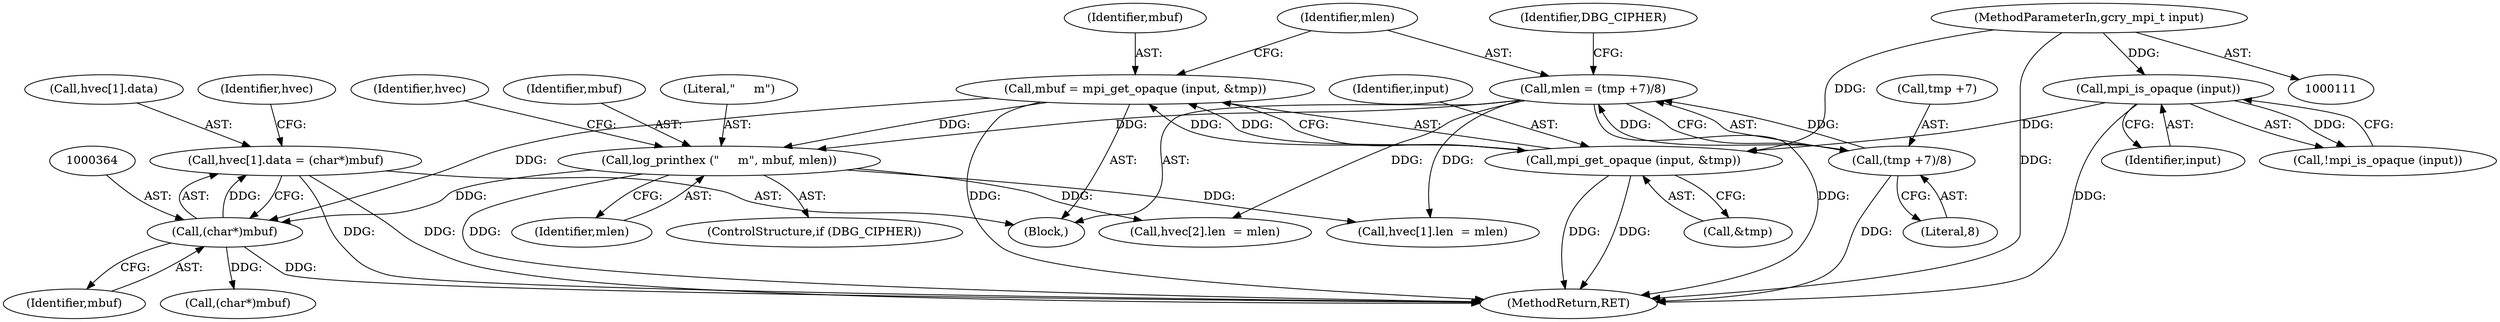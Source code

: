 digraph "0_gnupg_5a22de904a0a366ae79f03ff1e13a1232a89e26b@array" {
"1000357" [label="(Call,hvec[1].data = (char*)mbuf)"];
"1000363" [label="(Call,(char*)mbuf)"];
"1000332" [label="(Call,log_printhex (\"     m\", mbuf, mlen))"];
"1000317" [label="(Call,mbuf = mpi_get_opaque (input, &tmp))"];
"1000319" [label="(Call,mpi_get_opaque (input, &tmp))"];
"1000156" [label="(Call,mpi_is_opaque (input))"];
"1000112" [label="(MethodParameterIn,gcry_mpi_t input)"];
"1000323" [label="(Call,mlen = (tmp +7)/8)"];
"1000325" [label="(Call,(tmp +7)/8)"];
"1000363" [label="(Call,(char*)mbuf)"];
"1000317" [label="(Call,mbuf = mpi_get_opaque (input, &tmp))"];
"1000339" [label="(Identifier,hvec)"];
"1000330" [label="(ControlStructure,if (DBG_CIPHER))"];
"1000610" [label="(MethodReturn,RET)"];
"1000155" [label="(Call,!mpi_is_opaque (input))"];
"1000496" [label="(Call,hvec[2].len  = mlen)"];
"1000321" [label="(Call,&tmp)"];
"1000112" [label="(MethodParameterIn,gcry_mpi_t input)"];
"1000369" [label="(Identifier,hvec)"];
"1000366" [label="(Call,hvec[1].len  = mlen)"];
"1000320" [label="(Identifier,input)"];
"1000325" [label="(Call,(tmp +7)/8)"];
"1000318" [label="(Identifier,mbuf)"];
"1000323" [label="(Call,mlen = (tmp +7)/8)"];
"1000326" [label="(Call,tmp +7)"];
"1000486" [label="(Call,(char*)mbuf)"];
"1000365" [label="(Identifier,mbuf)"];
"1000118" [label="(Block,)"];
"1000156" [label="(Call,mpi_is_opaque (input))"];
"1000331" [label="(Identifier,DBG_CIPHER)"];
"1000357" [label="(Call,hvec[1].data = (char*)mbuf)"];
"1000358" [label="(Call,hvec[1].data)"];
"1000335" [label="(Identifier,mlen)"];
"1000329" [label="(Literal,8)"];
"1000334" [label="(Identifier,mbuf)"];
"1000157" [label="(Identifier,input)"];
"1000319" [label="(Call,mpi_get_opaque (input, &tmp))"];
"1000333" [label="(Literal,\"     m\")"];
"1000332" [label="(Call,log_printhex (\"     m\", mbuf, mlen))"];
"1000324" [label="(Identifier,mlen)"];
"1000357" -> "1000118"  [label="AST: "];
"1000357" -> "1000363"  [label="CFG: "];
"1000358" -> "1000357"  [label="AST: "];
"1000363" -> "1000357"  [label="AST: "];
"1000369" -> "1000357"  [label="CFG: "];
"1000357" -> "1000610"  [label="DDG: "];
"1000357" -> "1000610"  [label="DDG: "];
"1000363" -> "1000357"  [label="DDG: "];
"1000363" -> "1000365"  [label="CFG: "];
"1000364" -> "1000363"  [label="AST: "];
"1000365" -> "1000363"  [label="AST: "];
"1000363" -> "1000610"  [label="DDG: "];
"1000332" -> "1000363"  [label="DDG: "];
"1000317" -> "1000363"  [label="DDG: "];
"1000363" -> "1000486"  [label="DDG: "];
"1000332" -> "1000330"  [label="AST: "];
"1000332" -> "1000335"  [label="CFG: "];
"1000333" -> "1000332"  [label="AST: "];
"1000334" -> "1000332"  [label="AST: "];
"1000335" -> "1000332"  [label="AST: "];
"1000339" -> "1000332"  [label="CFG: "];
"1000332" -> "1000610"  [label="DDG: "];
"1000317" -> "1000332"  [label="DDG: "];
"1000323" -> "1000332"  [label="DDG: "];
"1000332" -> "1000366"  [label="DDG: "];
"1000332" -> "1000496"  [label="DDG: "];
"1000317" -> "1000118"  [label="AST: "];
"1000317" -> "1000319"  [label="CFG: "];
"1000318" -> "1000317"  [label="AST: "];
"1000319" -> "1000317"  [label="AST: "];
"1000324" -> "1000317"  [label="CFG: "];
"1000317" -> "1000610"  [label="DDG: "];
"1000319" -> "1000317"  [label="DDG: "];
"1000319" -> "1000317"  [label="DDG: "];
"1000319" -> "1000321"  [label="CFG: "];
"1000320" -> "1000319"  [label="AST: "];
"1000321" -> "1000319"  [label="AST: "];
"1000319" -> "1000610"  [label="DDG: "];
"1000319" -> "1000610"  [label="DDG: "];
"1000156" -> "1000319"  [label="DDG: "];
"1000112" -> "1000319"  [label="DDG: "];
"1000156" -> "1000155"  [label="AST: "];
"1000156" -> "1000157"  [label="CFG: "];
"1000157" -> "1000156"  [label="AST: "];
"1000155" -> "1000156"  [label="CFG: "];
"1000156" -> "1000610"  [label="DDG: "];
"1000156" -> "1000155"  [label="DDG: "];
"1000112" -> "1000156"  [label="DDG: "];
"1000112" -> "1000111"  [label="AST: "];
"1000112" -> "1000610"  [label="DDG: "];
"1000323" -> "1000118"  [label="AST: "];
"1000323" -> "1000325"  [label="CFG: "];
"1000324" -> "1000323"  [label="AST: "];
"1000325" -> "1000323"  [label="AST: "];
"1000331" -> "1000323"  [label="CFG: "];
"1000323" -> "1000610"  [label="DDG: "];
"1000325" -> "1000323"  [label="DDG: "];
"1000325" -> "1000323"  [label="DDG: "];
"1000323" -> "1000366"  [label="DDG: "];
"1000323" -> "1000496"  [label="DDG: "];
"1000325" -> "1000329"  [label="CFG: "];
"1000326" -> "1000325"  [label="AST: "];
"1000329" -> "1000325"  [label="AST: "];
"1000325" -> "1000610"  [label="DDG: "];
}
